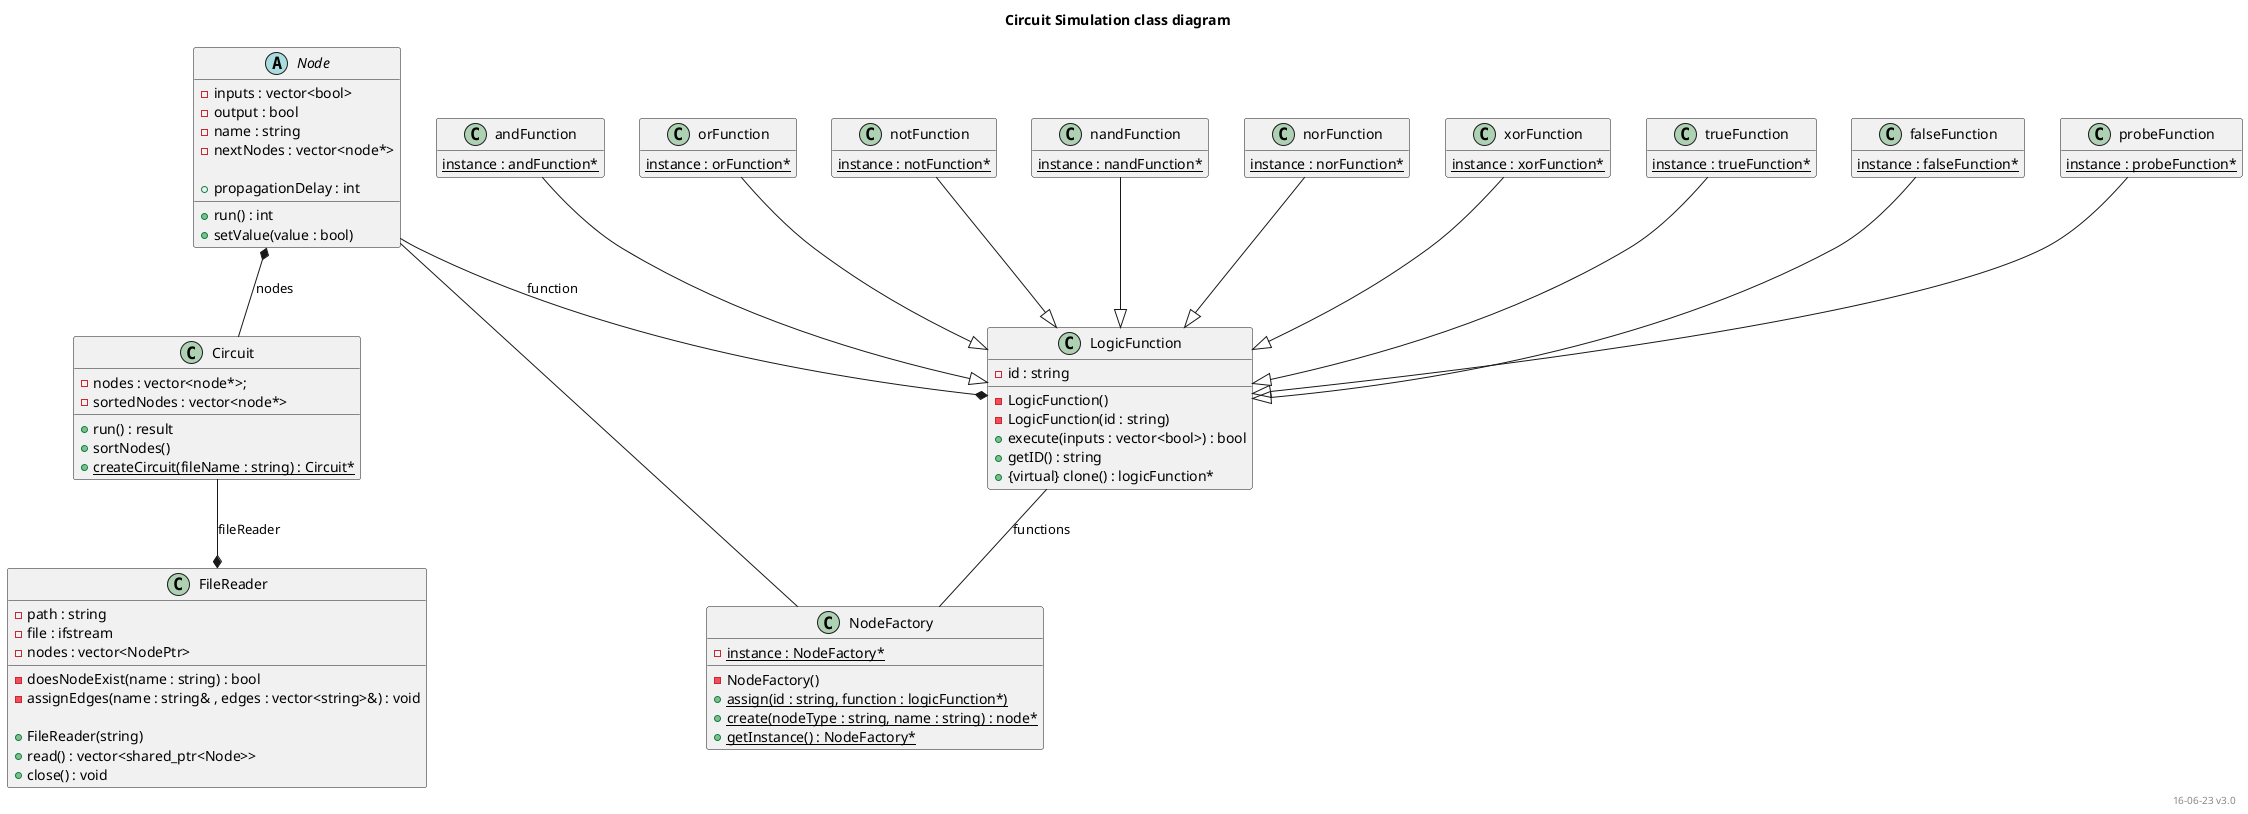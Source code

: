 @startuml classDiagram

title Circuit Simulation class diagram
right footer "16-06-23 v3.0"

hide empty members

abstract class node as "Node" {
    - inputs : vector<bool>
    - output : bool
    - name : string
    - nextNodes : vector<node*>

    + propagationDelay : int
    + run() : int 
    + setValue(value : bool)
}

class fileReader as "FileReader" {
    - path : string
    - file : ifstream 
    - nodes : vector<NodePtr> 
    - doesNodeExist(name : string) : bool 
    - assignEdges(name : string& , edges : vector<string>&) : void

    + FileReader(string)
    + read() : vector<shared_ptr<Node>> 
    + close() : void
}

class logicFunction as "LogicFunction" {
    - LogicFunction()
    - LogicFunction(id : string)
    - id : string

    + execute(inputs : vector<bool>) : bool
    + getID() : string
    + {virtual} clone() : logicFunction*
}

class circuit as "Circuit" {
    - nodes : vector<node*>;
    - sortedNodes : vector<node*>

    + run() : result
    + sortNodes()
    + {static} createCircuit(fileName : string) : Circuit*
}

class nodeFactory as "NodeFactory" {
    - {static} instance : NodeFactory*
    - NodeFactory()
    + {static} assign(id : string, function : logicFunction*)
    + {static} create(nodeType : string, name : string) : node*
    + {static} getInstance() : NodeFactory*
}

class andFunction{
    {static} instance : andFunction*
}

class orFunction{
    {static} instance : orFunction*
}

class notFunction{
    {static} instance : notFunction*
}

class nandFunction{
    {static} instance : nandFunction*
}

class norFunction{
    {static} instance : norFunction*
}

class xorFunction{
    {static} instance : xorFunction*
}

class trueFunction{
    {static} instance : trueFunction*
}

class falseFunction{
    {static} instance : falseFunction*
}

class probeFunction{
    {static} instance : probeFunction*
}

node *-- circuit : nodes
logicFunction -- nodeFactory : functions
node -- nodeFactory
circuit --* fileReader : fileReader

node --* logicFunction : function

andFunction --|> logicFunction
orFunction --|> logicFunction
notFunction --|> logicFunction
nandFunction --|> logicFunction
norFunction --|> logicFunction
xorFunction --|> logicFunction
trueFunction --|> logicFunction
falseFunction --|> logicFunction
probeFunction --|> logicFunction

@enduml
